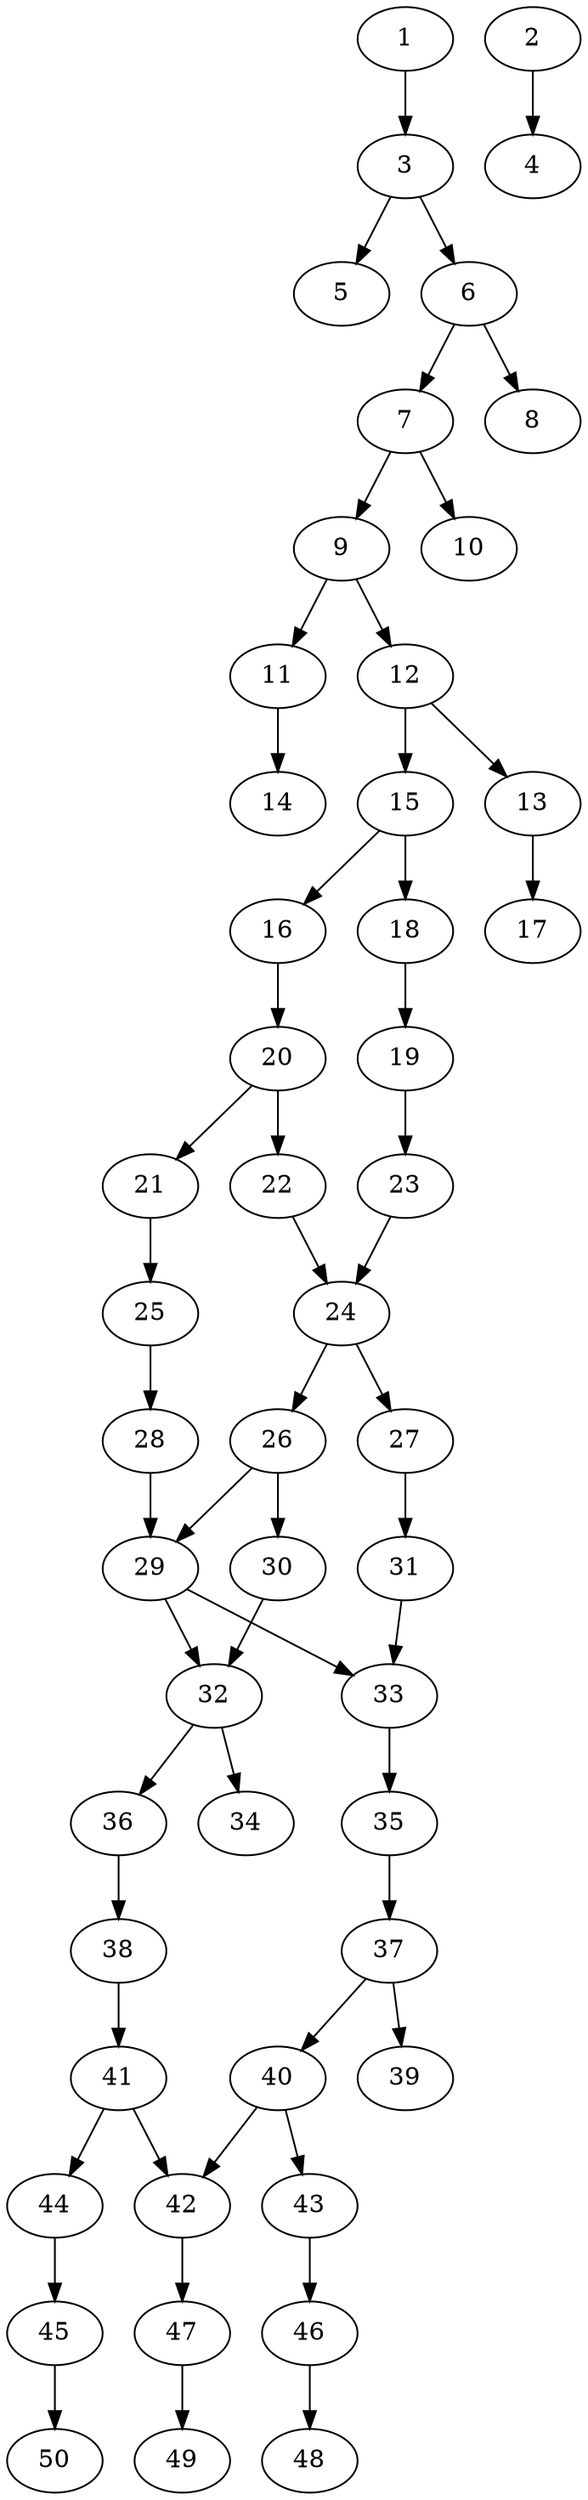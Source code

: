 // DAG automatically generated by daggen at Thu Oct  3 14:07:58 2019
// ./daggen --dot -n 50 --ccr 0.4 --fat 0.3 --regular 0.7 --density 0.5 --mindata 5242880 --maxdata 52428800 
digraph G {
  1 [size="89384960", alpha="0.06", expect_size="35753984"] 
  1 -> 3 [size ="35753984"]
  2 [size="116736000", alpha="0.05", expect_size="46694400"] 
  2 -> 4 [size ="46694400"]
  3 [size="116654080", alpha="0.05", expect_size="46661632"] 
  3 -> 5 [size ="46661632"]
  3 -> 6 [size ="46661632"]
  4 [size="125957120", alpha="0.13", expect_size="50382848"] 
  5 [size="58915840", alpha="0.15", expect_size="23566336"] 
  6 [size="77148160", alpha="0.12", expect_size="30859264"] 
  6 -> 7 [size ="30859264"]
  6 -> 8 [size ="30859264"]
  7 [size="57036800", alpha="0.12", expect_size="22814720"] 
  7 -> 9 [size ="22814720"]
  7 -> 10 [size ="22814720"]
  8 [size="89280000", alpha="0.10", expect_size="35712000"] 
  9 [size="13281280", alpha="0.18", expect_size="5312512"] 
  9 -> 11 [size ="5312512"]
  9 -> 12 [size ="5312512"]
  10 [size="101783040", alpha="0.10", expect_size="40713216"] 
  11 [size="49994240", alpha="0.14", expect_size="19997696"] 
  11 -> 14 [size ="19997696"]
  12 [size="84520960", alpha="0.10", expect_size="33808384"] 
  12 -> 13 [size ="33808384"]
  12 -> 15 [size ="33808384"]
  13 [size="114698240", alpha="0.14", expect_size="45879296"] 
  13 -> 17 [size ="45879296"]
  14 [size="25016320", alpha="0.13", expect_size="10006528"] 
  15 [size="102446080", alpha="0.17", expect_size="40978432"] 
  15 -> 16 [size ="40978432"]
  15 -> 18 [size ="40978432"]
  16 [size="75020800", alpha="0.10", expect_size="30008320"] 
  16 -> 20 [size ="30008320"]
  17 [size="28997120", alpha="0.08", expect_size="11598848"] 
  18 [size="97848320", alpha="0.00", expect_size="39139328"] 
  18 -> 19 [size ="39139328"]
  19 [size="37130240", alpha="0.12", expect_size="14852096"] 
  19 -> 23 [size ="14852096"]
  20 [size="26723840", alpha="0.20", expect_size="10689536"] 
  20 -> 21 [size ="10689536"]
  20 -> 22 [size ="10689536"]
  21 [size="84131840", alpha="0.00", expect_size="33652736"] 
  21 -> 25 [size ="33652736"]
  22 [size="47828480", alpha="0.19", expect_size="19131392"] 
  22 -> 24 [size ="19131392"]
  23 [size="104481280", alpha="0.14", expect_size="41792512"] 
  23 -> 24 [size ="41792512"]
  24 [size="70400000", alpha="0.09", expect_size="28160000"] 
  24 -> 26 [size ="28160000"]
  24 -> 27 [size ="28160000"]
  25 [size="28833280", alpha="0.11", expect_size="11533312"] 
  25 -> 28 [size ="11533312"]
  26 [size="13580800", alpha="0.05", expect_size="5432320"] 
  26 -> 29 [size ="5432320"]
  26 -> 30 [size ="5432320"]
  27 [size="70666240", alpha="0.06", expect_size="28266496"] 
  27 -> 31 [size ="28266496"]
  28 [size="117926400", alpha="0.19", expect_size="47170560"] 
  28 -> 29 [size ="47170560"]
  29 [size="120427520", alpha="0.13", expect_size="48171008"] 
  29 -> 32 [size ="48171008"]
  29 -> 33 [size ="48171008"]
  30 [size="75870720", alpha="0.02", expect_size="30348288"] 
  30 -> 32 [size ="30348288"]
  31 [size="75860480", alpha="0.17", expect_size="30344192"] 
  31 -> 33 [size ="30344192"]
  32 [size="78709760", alpha="0.04", expect_size="31483904"] 
  32 -> 34 [size ="31483904"]
  32 -> 36 [size ="31483904"]
  33 [size="70085120", alpha="0.08", expect_size="28034048"] 
  33 -> 35 [size ="28034048"]
  34 [size="35571200", alpha="0.15", expect_size="14228480"] 
  35 [size="88017920", alpha="0.16", expect_size="35207168"] 
  35 -> 37 [size ="35207168"]
  36 [size="37301760", alpha="0.08", expect_size="14920704"] 
  36 -> 38 [size ="14920704"]
  37 [size="65436160", alpha="0.03", expect_size="26174464"] 
  37 -> 39 [size ="26174464"]
  37 -> 40 [size ="26174464"]
  38 [size="98380800", alpha="0.12", expect_size="39352320"] 
  38 -> 41 [size ="39352320"]
  39 [size="94346240", alpha="0.05", expect_size="37738496"] 
  40 [size="53509120", alpha="0.01", expect_size="21403648"] 
  40 -> 42 [size ="21403648"]
  40 -> 43 [size ="21403648"]
  41 [size="64547840", alpha="0.08", expect_size="25819136"] 
  41 -> 42 [size ="25819136"]
  41 -> 44 [size ="25819136"]
  42 [size="46382080", alpha="0.02", expect_size="18552832"] 
  42 -> 47 [size ="18552832"]
  43 [size="70428160", alpha="0.11", expect_size="28171264"] 
  43 -> 46 [size ="28171264"]
  44 [size="120314880", alpha="0.09", expect_size="48125952"] 
  44 -> 45 [size ="48125952"]
  45 [size="89984000", alpha="0.11", expect_size="35993600"] 
  45 -> 50 [size ="35993600"]
  46 [size="68774400", alpha="0.12", expect_size="27509760"] 
  46 -> 48 [size ="27509760"]
  47 [size="118602240", alpha="0.03", expect_size="47440896"] 
  47 -> 49 [size ="47440896"]
  48 [size="19430400", alpha="0.12", expect_size="7772160"] 
  49 [size="91927040", alpha="0.19", expect_size="36770816"] 
  50 [size="124185600", alpha="0.17", expect_size="49674240"] 
}
